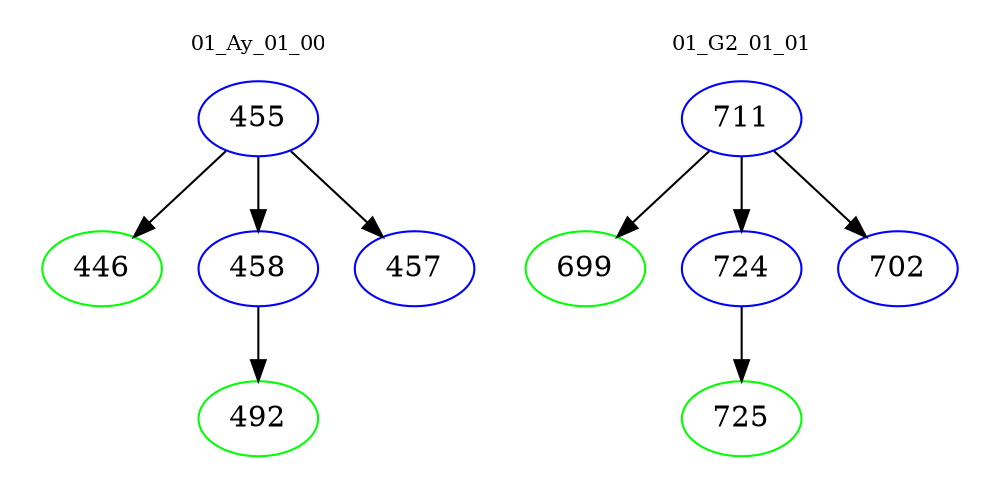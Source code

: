 digraph{
subgraph cluster_0 {
color = white
label = "01_Ay_01_00";
fontsize=10;
T0_455 [label="455", color="blue"]
T0_455 -> T0_446 [color="black"]
T0_446 [label="446", color="green"]
T0_455 -> T0_458 [color="black"]
T0_458 [label="458", color="blue"]
T0_458 -> T0_492 [color="black"]
T0_492 [label="492", color="green"]
T0_455 -> T0_457 [color="black"]
T0_457 [label="457", color="blue"]
}
subgraph cluster_1 {
color = white
label = "01_G2_01_01";
fontsize=10;
T1_711 [label="711", color="blue"]
T1_711 -> T1_699 [color="black"]
T1_699 [label="699", color="green"]
T1_711 -> T1_724 [color="black"]
T1_724 [label="724", color="blue"]
T1_724 -> T1_725 [color="black"]
T1_725 [label="725", color="green"]
T1_711 -> T1_702 [color="black"]
T1_702 [label="702", color="blue"]
}
}
